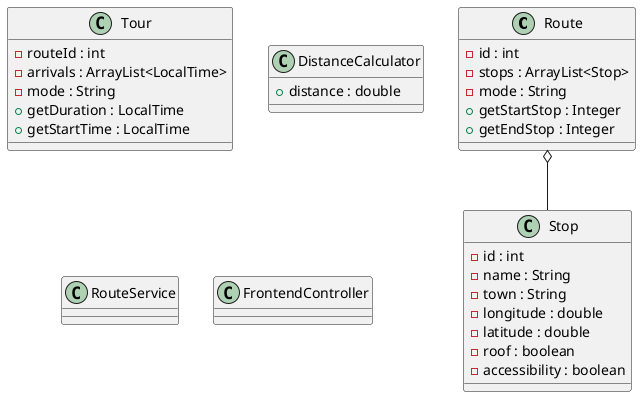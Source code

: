 @startuml
'https://plantuml.com/class-diagram

' Modelklasser:
class Route {
 - id : int
 - stops : ArrayList<Stop>
 - mode : String
 + getStartStop : Integer
 + getEndStop : Integer
}

class Tour {
 - routeId : int
 - arrivals : ArrayList<LocalTime>
 - mode : String
 + getDuration : LocalTime
 + getStartTime : LocalTime
}

class Stop {
- id : int
- name : String
- town : String
- longitude : double
- latitude : double
- roof : boolean
- accessibility : boolean
}

' VerktøyKlasse
class DistanceCalculator {
 + distance : double
}
' Serviceklasse:

class RouteService {

}
class FrontendController {

}

' Grensesnittklasser:

' Koblinger:
Route o-- Stop


@enduml